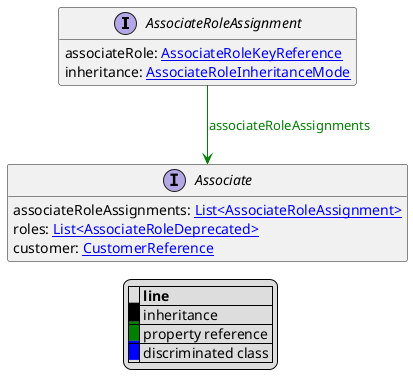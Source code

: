 @startuml

hide empty fields
hide empty methods
legend
|= |= line |
|<back:black>   </back>| inheritance |
|<back:green>   </back>| property reference |
|<back:blue>   </back>| discriminated class |
endlegend
interface AssociateRoleAssignment [[AssociateRoleAssignment.svg]]  {
    associateRole: [[AssociateRoleKeyReference.svg AssociateRoleKeyReference]]
    inheritance: [[AssociateRoleInheritanceMode.svg AssociateRoleInheritanceMode]]
}



interface Associate [[Associate.svg]]  {
    associateRoleAssignments: [[AssociateRoleAssignment.svg List<AssociateRoleAssignment>]]
    roles: [[AssociateRoleDeprecated.svg List<AssociateRoleDeprecated>]]
    customer: [[CustomerReference.svg CustomerReference]]
}

AssociateRoleAssignment --> Associate #green;text:green : "associateRoleAssignments"
@enduml
